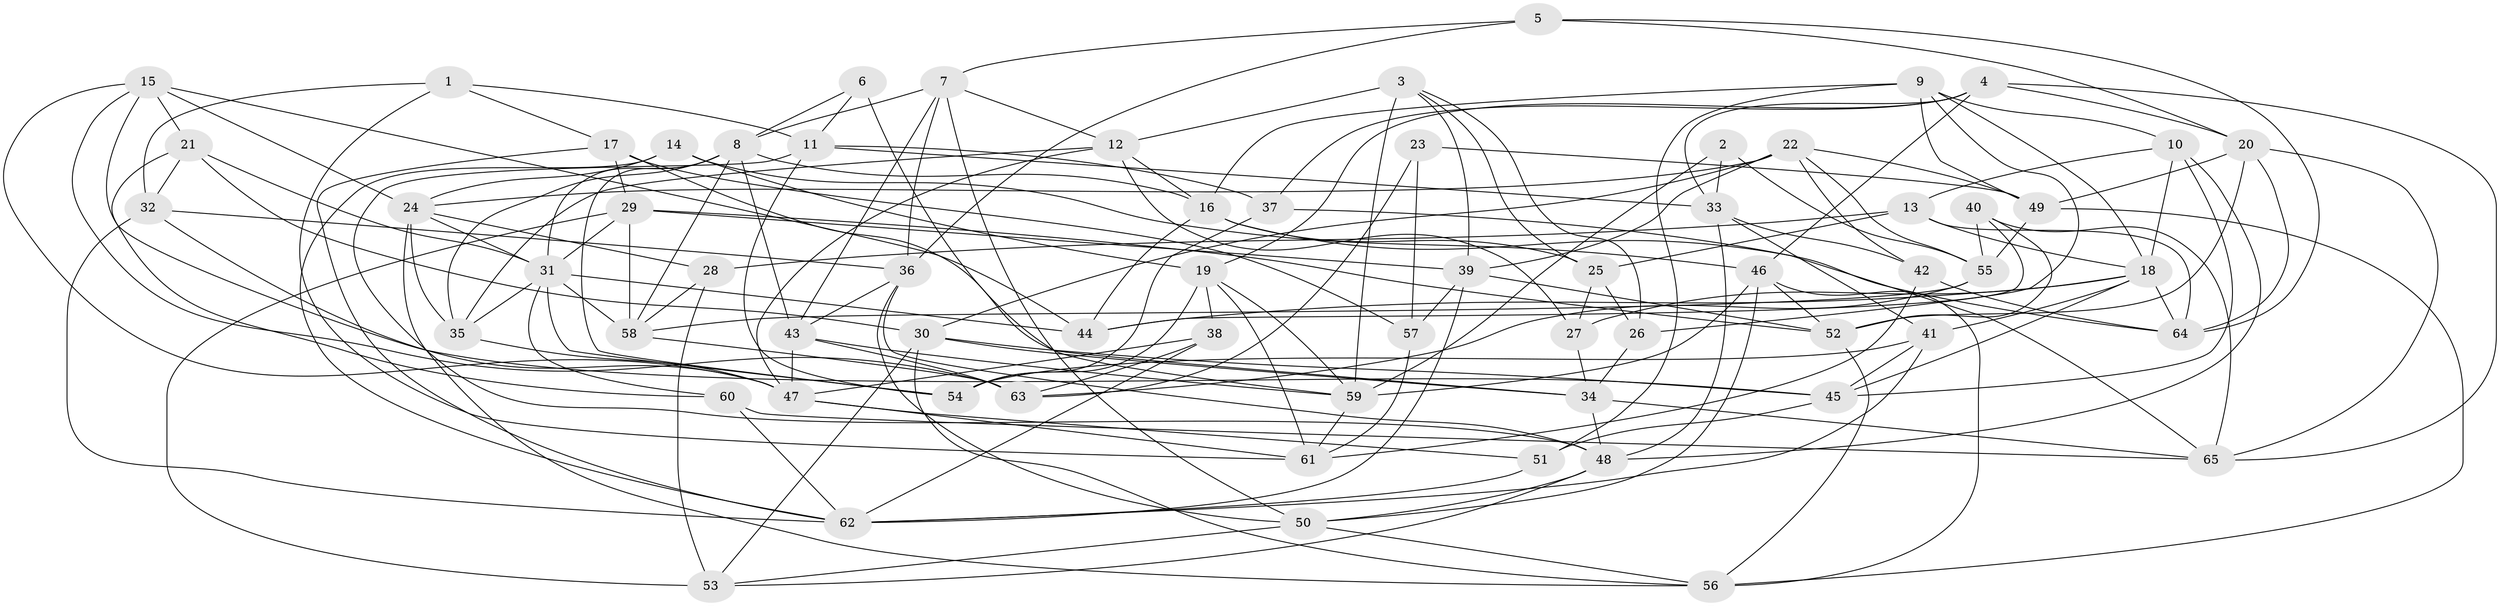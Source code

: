 // original degree distribution, {4: 1.0}
// Generated by graph-tools (version 1.1) at 2025/03/03/09/25 03:03:07]
// undirected, 65 vertices, 179 edges
graph export_dot {
graph [start="1"]
  node [color=gray90,style=filled];
  1;
  2;
  3;
  4;
  5;
  6;
  7;
  8;
  9;
  10;
  11;
  12;
  13;
  14;
  15;
  16;
  17;
  18;
  19;
  20;
  21;
  22;
  23;
  24;
  25;
  26;
  27;
  28;
  29;
  30;
  31;
  32;
  33;
  34;
  35;
  36;
  37;
  38;
  39;
  40;
  41;
  42;
  43;
  44;
  45;
  46;
  47;
  48;
  49;
  50;
  51;
  52;
  53;
  54;
  55;
  56;
  57;
  58;
  59;
  60;
  61;
  62;
  63;
  64;
  65;
  1 -- 11 [weight=1.0];
  1 -- 17 [weight=1.0];
  1 -- 32 [weight=1.0];
  1 -- 61 [weight=1.0];
  2 -- 33 [weight=1.0];
  2 -- 55 [weight=1.0];
  2 -- 59 [weight=2.0];
  3 -- 12 [weight=1.0];
  3 -- 25 [weight=1.0];
  3 -- 26 [weight=1.0];
  3 -- 39 [weight=1.0];
  3 -- 59 [weight=2.0];
  4 -- 19 [weight=1.0];
  4 -- 20 [weight=1.0];
  4 -- 33 [weight=1.0];
  4 -- 37 [weight=1.0];
  4 -- 46 [weight=1.0];
  4 -- 65 [weight=1.0];
  5 -- 7 [weight=1.0];
  5 -- 20 [weight=1.0];
  5 -- 36 [weight=1.0];
  5 -- 64 [weight=1.0];
  6 -- 8 [weight=1.0];
  6 -- 11 [weight=1.0];
  6 -- 59 [weight=2.0];
  7 -- 8 [weight=1.0];
  7 -- 12 [weight=1.0];
  7 -- 36 [weight=1.0];
  7 -- 43 [weight=1.0];
  7 -- 50 [weight=1.0];
  8 -- 16 [weight=1.0];
  8 -- 31 [weight=1.0];
  8 -- 35 [weight=1.0];
  8 -- 43 [weight=1.0];
  8 -- 54 [weight=1.0];
  8 -- 58 [weight=1.0];
  9 -- 10 [weight=1.0];
  9 -- 16 [weight=1.0];
  9 -- 18 [weight=1.0];
  9 -- 26 [weight=1.0];
  9 -- 49 [weight=1.0];
  9 -- 51 [weight=1.0];
  10 -- 13 [weight=1.0];
  10 -- 18 [weight=1.0];
  10 -- 45 [weight=1.0];
  10 -- 48 [weight=2.0];
  11 -- 33 [weight=1.0];
  11 -- 37 [weight=1.0];
  11 -- 48 [weight=1.0];
  11 -- 54 [weight=1.0];
  12 -- 16 [weight=1.0];
  12 -- 27 [weight=1.0];
  12 -- 35 [weight=1.0];
  12 -- 47 [weight=1.0];
  13 -- 18 [weight=1.0];
  13 -- 25 [weight=2.0];
  13 -- 28 [weight=1.0];
  13 -- 64 [weight=1.0];
  14 -- 19 [weight=1.0];
  14 -- 24 [weight=1.0];
  14 -- 46 [weight=1.0];
  14 -- 62 [weight=1.0];
  15 -- 21 [weight=1.0];
  15 -- 24 [weight=1.0];
  15 -- 44 [weight=1.0];
  15 -- 45 [weight=1.0];
  15 -- 47 [weight=1.0];
  15 -- 63 [weight=1.0];
  16 -- 25 [weight=1.0];
  16 -- 44 [weight=1.0];
  16 -- 64 [weight=1.0];
  17 -- 29 [weight=1.0];
  17 -- 34 [weight=1.0];
  17 -- 57 [weight=2.0];
  17 -- 62 [weight=1.0];
  18 -- 27 [weight=1.0];
  18 -- 41 [weight=2.0];
  18 -- 44 [weight=2.0];
  18 -- 45 [weight=1.0];
  18 -- 64 [weight=1.0];
  19 -- 38 [weight=1.0];
  19 -- 54 [weight=1.0];
  19 -- 59 [weight=1.0];
  19 -- 61 [weight=1.0];
  20 -- 49 [weight=1.0];
  20 -- 52 [weight=1.0];
  20 -- 64 [weight=1.0];
  20 -- 65 [weight=1.0];
  21 -- 30 [weight=1.0];
  21 -- 31 [weight=1.0];
  21 -- 32 [weight=2.0];
  21 -- 60 [weight=1.0];
  22 -- 24 [weight=1.0];
  22 -- 30 [weight=1.0];
  22 -- 39 [weight=1.0];
  22 -- 42 [weight=1.0];
  22 -- 49 [weight=1.0];
  22 -- 55 [weight=1.0];
  23 -- 49 [weight=1.0];
  23 -- 57 [weight=2.0];
  23 -- 63 [weight=1.0];
  24 -- 28 [weight=1.0];
  24 -- 31 [weight=1.0];
  24 -- 35 [weight=2.0];
  24 -- 56 [weight=1.0];
  25 -- 26 [weight=1.0];
  25 -- 27 [weight=1.0];
  26 -- 34 [weight=1.0];
  27 -- 34 [weight=1.0];
  28 -- 53 [weight=1.0];
  28 -- 58 [weight=1.0];
  29 -- 31 [weight=1.0];
  29 -- 39 [weight=1.0];
  29 -- 52 [weight=1.0];
  29 -- 53 [weight=2.0];
  29 -- 58 [weight=2.0];
  30 -- 34 [weight=1.0];
  30 -- 45 [weight=1.0];
  30 -- 53 [weight=1.0];
  30 -- 56 [weight=1.0];
  31 -- 35 [weight=1.0];
  31 -- 44 [weight=1.0];
  31 -- 54 [weight=1.0];
  31 -- 58 [weight=2.0];
  31 -- 60 [weight=1.0];
  32 -- 36 [weight=1.0];
  32 -- 47 [weight=1.0];
  32 -- 62 [weight=1.0];
  33 -- 41 [weight=1.0];
  33 -- 42 [weight=1.0];
  33 -- 48 [weight=1.0];
  34 -- 48 [weight=1.0];
  34 -- 65 [weight=1.0];
  35 -- 47 [weight=1.0];
  36 -- 43 [weight=1.0];
  36 -- 48 [weight=1.0];
  36 -- 50 [weight=1.0];
  37 -- 54 [weight=1.0];
  37 -- 65 [weight=1.0];
  38 -- 47 [weight=1.0];
  38 -- 62 [weight=1.0];
  38 -- 63 [weight=1.0];
  39 -- 52 [weight=1.0];
  39 -- 57 [weight=1.0];
  39 -- 62 [weight=1.0];
  40 -- 44 [weight=1.0];
  40 -- 52 [weight=1.0];
  40 -- 55 [weight=1.0];
  40 -- 65 [weight=1.0];
  41 -- 45 [weight=1.0];
  41 -- 54 [weight=1.0];
  41 -- 62 [weight=1.0];
  42 -- 61 [weight=1.0];
  42 -- 64 [weight=1.0];
  43 -- 47 [weight=1.0];
  43 -- 59 [weight=1.0];
  43 -- 63 [weight=1.0];
  45 -- 51 [weight=1.0];
  46 -- 50 [weight=1.0];
  46 -- 52 [weight=1.0];
  46 -- 56 [weight=1.0];
  46 -- 59 [weight=1.0];
  47 -- 51 [weight=1.0];
  47 -- 61 [weight=1.0];
  48 -- 50 [weight=1.0];
  48 -- 53 [weight=1.0];
  49 -- 55 [weight=1.0];
  49 -- 56 [weight=1.0];
  50 -- 53 [weight=1.0];
  50 -- 56 [weight=1.0];
  51 -- 62 [weight=1.0];
  52 -- 56 [weight=1.0];
  55 -- 58 [weight=1.0];
  55 -- 63 [weight=1.0];
  57 -- 61 [weight=1.0];
  58 -- 63 [weight=1.0];
  59 -- 61 [weight=1.0];
  60 -- 62 [weight=1.0];
  60 -- 65 [weight=1.0];
}
